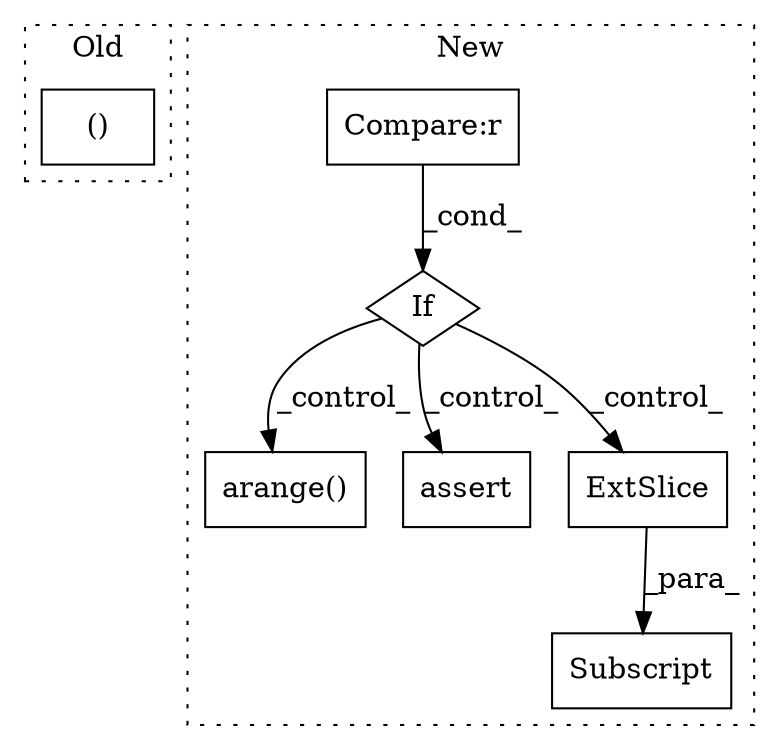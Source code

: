 digraph G {
subgraph cluster0 {
1 [label="()" a="54" s="2397" l="6" shape="box"];
label = "Old";
style="dotted";
}
subgraph cluster1 {
2 [label="arange()" a="75" s="3039,3075" l="13,1" shape="box"];
3 [label="If" a="96" s="2299,2341" l="3,14" shape="diamond"];
4 [label="Compare:r" a="40" s="2302" l="17" shape="box"];
5 [label="assert" a="65" s="2930" l="6" shape="box"];
6 [label="ExtSlice" a="85" s="2973" l="1" shape="box"];
7 [label="Subscript" a="63" s="2973,0" l="13,0" shape="box"];
label = "New";
style="dotted";
}
3 -> 5 [label="_control_"];
3 -> 6 [label="_control_"];
3 -> 2 [label="_control_"];
4 -> 3 [label="_cond_"];
6 -> 7 [label="_para_"];
}